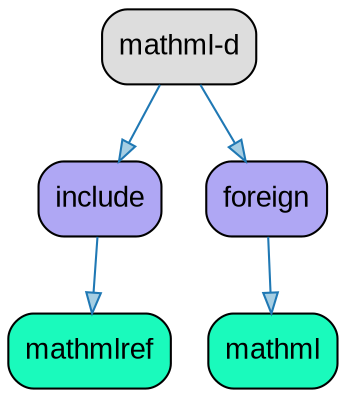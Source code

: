 // DITA Domain mathml-d
strict digraph {
				
  // Root node
  
	"mathml-d" [label ="mathml-d" fontname="Arial" shape="Mrecord" style="filled"  fillcolor="#DDDDDD"]
			
  // Other nodes
      
	"include" [label ="include" fontname="Arial" shape="Mrecord" style="filled"  fillcolor="#AFA7F4"]
         
	"mathmlref" [label ="mathmlref" fontname="Arial" shape="Mrecord" style="filled"  fillcolor="#1AFABC"]
      
      
	"foreign" [label ="foreign" fontname="Arial" shape="Mrecord" style="filled"  fillcolor="#AFA7F4"]
         
	"mathml" [label ="mathml" fontname="Arial" shape="Mrecord" style="filled"  fillcolor="#1AFABC"]
      
   
  // Edges
      
	"mathml-d" -> "include" [fillcolor="#a6cee3" color="#1f78b4"]
         
	"include" -> "mathmlref" [fillcolor="#a6cee3" color="#1f78b4"]
      
      
	"mathml-d" -> "foreign" [fillcolor="#a6cee3" color="#1f78b4"]
         
	"foreign" -> "mathml" [fillcolor="#a6cee3" color="#1f78b4"]
      
   }